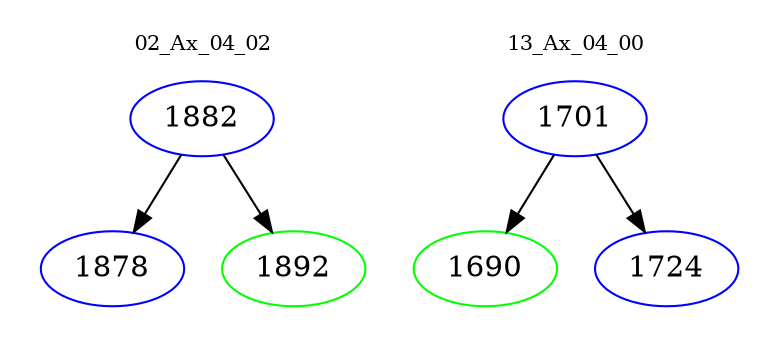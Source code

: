 digraph{
subgraph cluster_0 {
color = white
label = "02_Ax_04_02";
fontsize=10;
T0_1882 [label="1882", color="blue"]
T0_1882 -> T0_1878 [color="black"]
T0_1878 [label="1878", color="blue"]
T0_1882 -> T0_1892 [color="black"]
T0_1892 [label="1892", color="green"]
}
subgraph cluster_1 {
color = white
label = "13_Ax_04_00";
fontsize=10;
T1_1701 [label="1701", color="blue"]
T1_1701 -> T1_1690 [color="black"]
T1_1690 [label="1690", color="green"]
T1_1701 -> T1_1724 [color="black"]
T1_1724 [label="1724", color="blue"]
}
}
